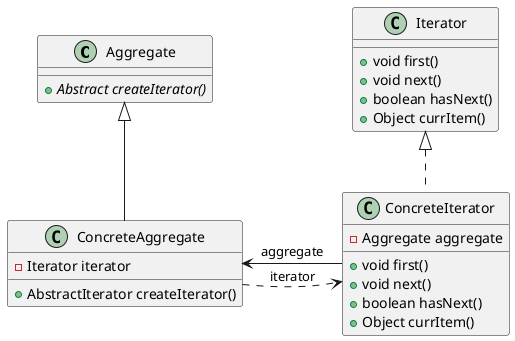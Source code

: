 @startuml

class Aggregate {
+{abstract} Abstract createIterator()
}

class ConcreteAggregate extends Aggregate{
-Iterator iterator
+AbstractIterator createIterator()
}

class Iterator {
+void first()
+void next()
+boolean hasNext()
+Object currItem()
}

class ConcreteIterator implements Iterator {
-Aggregate aggregate
+void first()
+void next()
+boolean hasNext()
+Object currItem()
}

ConcreteIterator -left-> ConcreteAggregate : aggregate
ConcreteAggregate ..> ConcreteIterator : iterator


@enduml